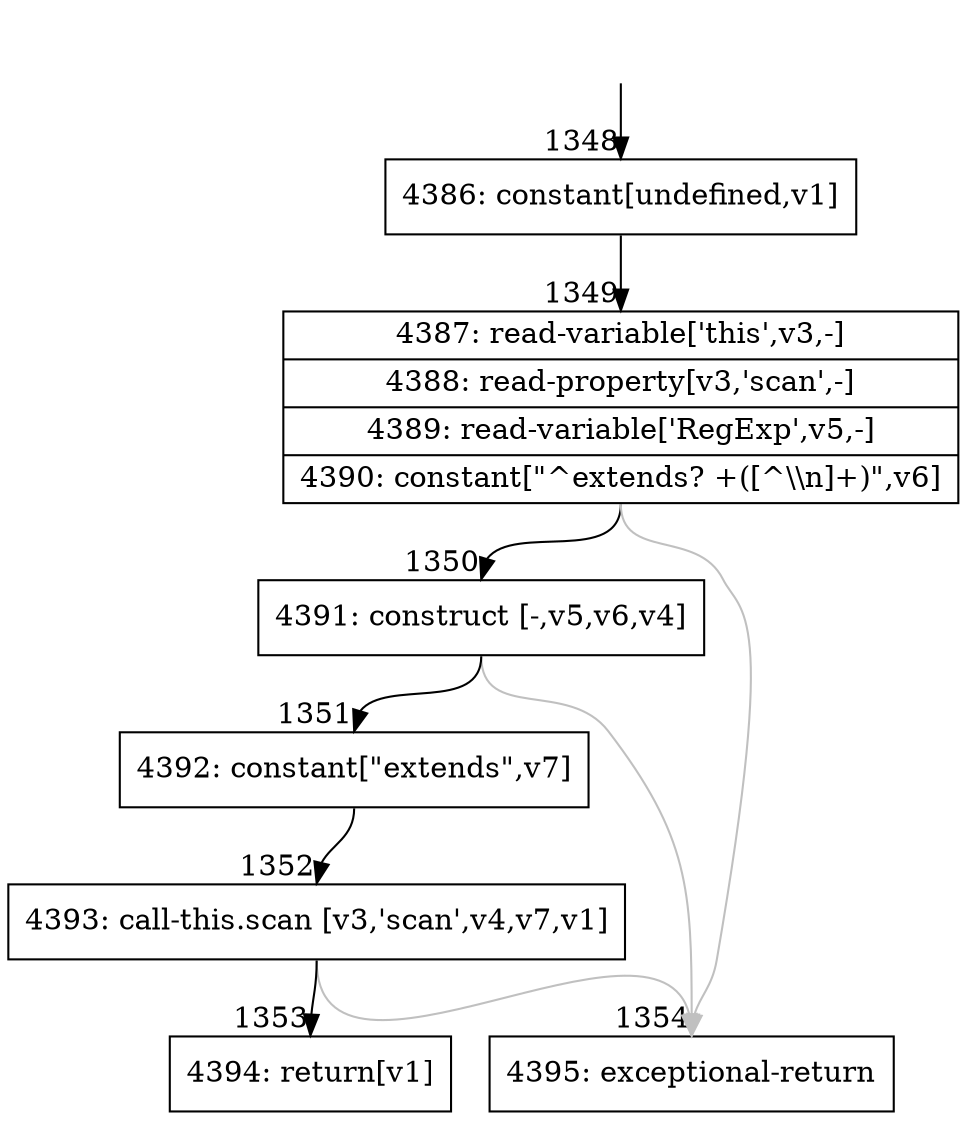 digraph {
rankdir="TD"
BB_entry79[shape=none,label=""];
BB_entry79 -> BB1348 [tailport=s, headport=n, headlabel="    1348"]
BB1348 [shape=record label="{4386: constant[undefined,v1]}" ] 
BB1348 -> BB1349 [tailport=s, headport=n, headlabel="      1349"]
BB1349 [shape=record label="{4387: read-variable['this',v3,-]|4388: read-property[v3,'scan',-]|4389: read-variable['RegExp',v5,-]|4390: constant[\"^extends? +([^\\\\n]+)\",v6]}" ] 
BB1349 -> BB1350 [tailport=s, headport=n, headlabel="      1350"]
BB1349 -> BB1354 [tailport=s, headport=n, color=gray, headlabel="      1354"]
BB1350 [shape=record label="{4391: construct [-,v5,v6,v4]}" ] 
BB1350 -> BB1351 [tailport=s, headport=n, headlabel="      1351"]
BB1350 -> BB1354 [tailport=s, headport=n, color=gray]
BB1351 [shape=record label="{4392: constant[\"extends\",v7]}" ] 
BB1351 -> BB1352 [tailport=s, headport=n, headlabel="      1352"]
BB1352 [shape=record label="{4393: call-this.scan [v3,'scan',v4,v7,v1]}" ] 
BB1352 -> BB1353 [tailport=s, headport=n, headlabel="      1353"]
BB1352 -> BB1354 [tailport=s, headport=n, color=gray]
BB1353 [shape=record label="{4394: return[v1]}" ] 
BB1354 [shape=record label="{4395: exceptional-return}" ] 
//#$~ 1501
}
